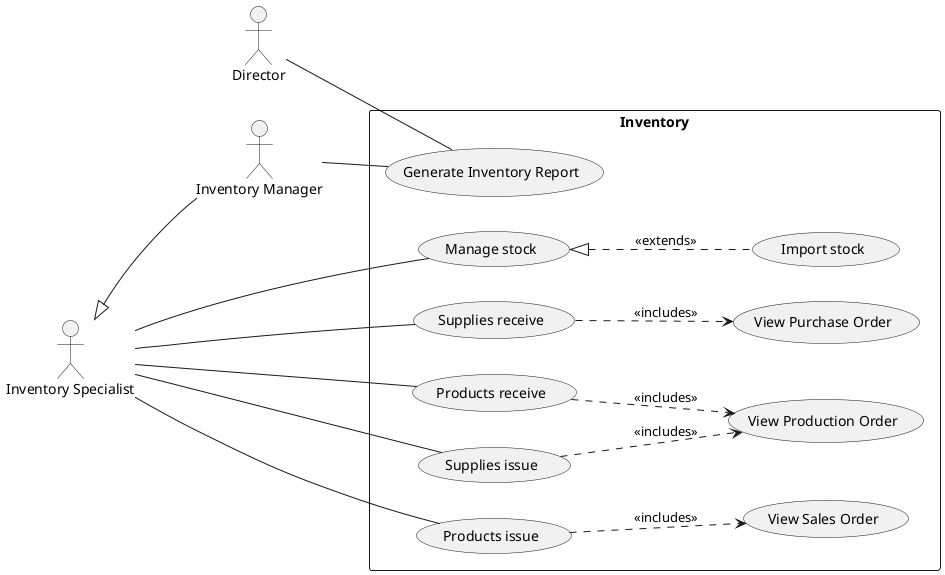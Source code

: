 @startuml inventory
left to right direction

:Director: as d

:Inventory Manager: as im
:Inventory Specialist: as is
is <|-- im

rectangle Inventory {
    is -- (Manage stock)
    (Manage stock) <|.. (Import stock) : <<extends>>

    is -- (Supplies receive)
    (Supplies receive) ..> (View Purchase Order) : <<includes>>
    is -- (Products receive)
    (Products receive) ..> (View Production Order) : <<includes>>

    is -- (Supplies issue)
    (Supplies issue) ..> (View Production Order) : <<includes>>
    is -- (Products issue)
    (Products issue) ..> (View Sales Order) : <<includes>>

    im -- (Generate Inventory Report)
    d -- (Generate Inventory Report)
}
@enduml